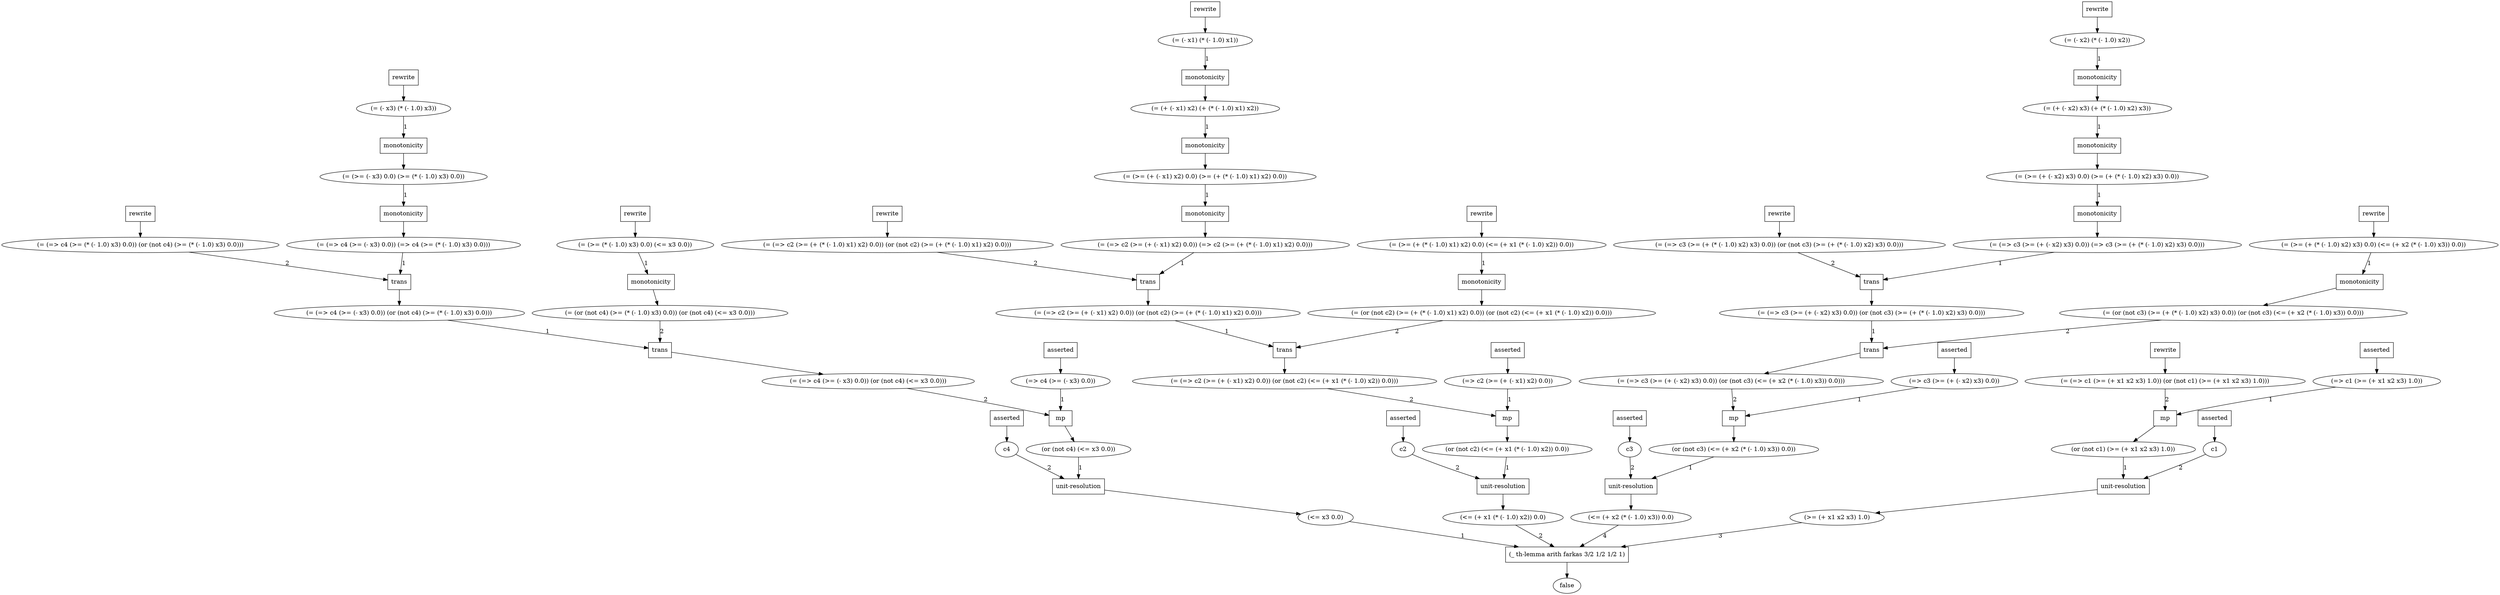 digraph {
f1 [ shape = "ellipse", label = "c1" ];
f2 [ shape = "ellipse", label = "c2" ];
f3 [ shape = "ellipse", label = "c3" ];
f4 [ shape = "ellipse", label = "c4" ];
f5 [ shape = "ellipse", label = "false" ];
f6 [ shape = "ellipse", label = "(<= x3 0.0)" ];
f7 [ shape = "ellipse", label = "(<= (+ x1 (* (- 1.0) x2)) 0.0)" ];
f8 [ shape = "ellipse", label = "(<= (+ x2 (* (- 1.0) x3)) 0.0)" ];
f9 [ shape = "ellipse", label = "(= (+ (- x1) x2) (+ (* (- 1.0) x1) x2))" ];
f10 [ shape = "ellipse", label = "(= (+ (- x2) x3) (+ (* (- 1.0) x2) x3))" ];
f11 [ shape = "ellipse", label = "(= (- x1) (* (- 1.0) x1))" ];
f12 [ shape = "ellipse", label = "(= (- x2) (* (- 1.0) x2))" ];
f13 [ shape = "ellipse", label = "(= (- x3) (* (- 1.0) x3))" ];
f14 [ shape = "ellipse", label = "(= (=> c1 (>= (+ x1 x2 x3) 1.0)) (or (not c1) (>= (+ x1 x2 x3) 1.0)))" ];
f15 [ shape = "ellipse", label = "(= (=> c2 (>= (+ (* (- 1.0) x1) x2) 0.0)) (or (not c2) (>= (+ (* (- 1.0) x1) x2) 0.0)))" ];
f16 [ shape = "ellipse", label = "(= (=> c2 (>= (+ (- x1) x2) 0.0)) (=> c2 (>= (+ (* (- 1.0) x1) x2) 0.0)))" ];
f17 [ shape = "ellipse", label = "(= (=> c2 (>= (+ (- x1) x2) 0.0)) (or (not c2) (<= (+ x1 (* (- 1.0) x2)) 0.0)))" ];
f18 [ shape = "ellipse", label = "(= (=> c2 (>= (+ (- x1) x2) 0.0)) (or (not c2) (>= (+ (* (- 1.0) x1) x2) 0.0)))" ];
f19 [ shape = "ellipse", label = "(= (=> c3 (>= (+ (* (- 1.0) x2) x3) 0.0)) (or (not c3) (>= (+ (* (- 1.0) x2) x3) 0.0)))" ];
f20 [ shape = "ellipse", label = "(= (=> c3 (>= (+ (- x2) x3) 0.0)) (=> c3 (>= (+ (* (- 1.0) x2) x3) 0.0)))" ];
f21 [ shape = "ellipse", label = "(= (=> c3 (>= (+ (- x2) x3) 0.0)) (or (not c3) (<= (+ x2 (* (- 1.0) x3)) 0.0)))" ];
f22 [ shape = "ellipse", label = "(= (=> c3 (>= (+ (- x2) x3) 0.0)) (or (not c3) (>= (+ (* (- 1.0) x2) x3) 0.0)))" ];
f23 [ shape = "ellipse", label = "(= (=> c4 (>= (* (- 1.0) x3) 0.0)) (or (not c4) (>= (* (- 1.0) x3) 0.0)))" ];
f24 [ shape = "ellipse", label = "(= (=> c4 (>= (- x3) 0.0)) (=> c4 (>= (* (- 1.0) x3) 0.0)))" ];
f25 [ shape = "ellipse", label = "(= (=> c4 (>= (- x3) 0.0)) (or (not c4) (<= x3 0.0)))" ];
f26 [ shape = "ellipse", label = "(= (=> c4 (>= (- x3) 0.0)) (or (not c4) (>= (* (- 1.0) x3) 0.0)))" ];
f27 [ shape = "ellipse", label = "(= (>= (* (- 1.0) x3) 0.0) (<= x3 0.0))" ];
f28 [ shape = "ellipse", label = "(= (>= (+ (* (- 1.0) x1) x2) 0.0) (<= (+ x1 (* (- 1.0) x2)) 0.0))" ];
f29 [ shape = "ellipse", label = "(= (>= (+ (* (- 1.0) x2) x3) 0.0) (<= (+ x2 (* (- 1.0) x3)) 0.0))" ];
f30 [ shape = "ellipse", label = "(= (>= (+ (- x1) x2) 0.0) (>= (+ (* (- 1.0) x1) x2) 0.0))" ];
f31 [ shape = "ellipse", label = "(= (>= (+ (- x2) x3) 0.0) (>= (+ (* (- 1.0) x2) x3) 0.0))" ];
f32 [ shape = "ellipse", label = "(= (>= (- x3) 0.0) (>= (* (- 1.0) x3) 0.0))" ];
f33 [ shape = "ellipse", label = "(= (or (not c2) (>= (+ (* (- 1.0) x1) x2) 0.0)) (or (not c2) (<= (+ x1 (* (- 1.0) x2)) 0.0)))" ];
f34 [ shape = "ellipse", label = "(= (or (not c3) (>= (+ (* (- 1.0) x2) x3) 0.0)) (or (not c3) (<= (+ x2 (* (- 1.0) x3)) 0.0)))" ];
f35 [ shape = "ellipse", label = "(= (or (not c4) (>= (* (- 1.0) x3) 0.0)) (or (not c4) (<= x3 0.0)))" ];
f36 [ shape = "ellipse", label = "(=> c1 (>= (+ x1 x2 x3) 1.0))" ];
f37 [ shape = "ellipse", label = "(=> c2 (>= (+ (- x1) x2) 0.0))" ];
f38 [ shape = "ellipse", label = "(=> c3 (>= (+ (- x2) x3) 0.0))" ];
f39 [ shape = "ellipse", label = "(=> c4 (>= (- x3) 0.0))" ];
f40 [ shape = "ellipse", label = "(>= (+ x1 x2 x3) 1.0)" ];
f41 [ shape = "ellipse", label = "(or (not c1) (>= (+ x1 x2 x3) 1.0))" ];
f42 [ shape = "ellipse", label = "(or (not c2) (<= (+ x1 (* (- 1.0) x2)) 0.0))" ];
f43 [ shape = "ellipse", label = "(or (not c3) (<= (+ x2 (* (- 1.0) x3)) 0.0))" ];
f44 [ shape = "ellipse", label = "(or (not c4) (<= x3 0.0))" ];
p1 [ shape = "box", label = "(_ th-lemma arith farkas 3/2 1/2 1/2 1)" ];
p2 [ shape = "box", label = "asserted" ];
p3 [ shape = "box", label = "asserted" ];
p4 [ shape = "box", label = "asserted" ];
p5 [ shape = "box", label = "asserted" ];
p6 [ shape = "box", label = "asserted" ];
p7 [ shape = "box", label = "asserted" ];
p8 [ shape = "box", label = "asserted" ];
p9 [ shape = "box", label = "asserted" ];
p10 [ shape = "box", label = "monotonicity" ];
p11 [ shape = "box", label = "monotonicity" ];
p12 [ shape = "box", label = "monotonicity" ];
p13 [ shape = "box", label = "monotonicity" ];
p14 [ shape = "box", label = "monotonicity" ];
p15 [ shape = "box", label = "monotonicity" ];
p16 [ shape = "box", label = "monotonicity" ];
p17 [ shape = "box", label = "monotonicity" ];
p18 [ shape = "box", label = "monotonicity" ];
p19 [ shape = "box", label = "monotonicity" ];
p20 [ shape = "box", label = "monotonicity" ];
p21 [ shape = "box", label = "mp" ];
p22 [ shape = "box", label = "mp" ];
p23 [ shape = "box", label = "mp" ];
p24 [ shape = "box", label = "mp" ];
p25 [ shape = "box", label = "rewrite" ];
p26 [ shape = "box", label = "rewrite" ];
p27 [ shape = "box", label = "rewrite" ];
p28 [ shape = "box", label = "rewrite" ];
p29 [ shape = "box", label = "rewrite" ];
p30 [ shape = "box", label = "rewrite" ];
p31 [ shape = "box", label = "rewrite" ];
p32 [ shape = "box", label = "rewrite" ];
p33 [ shape = "box", label = "rewrite" ];
p34 [ shape = "box", label = "rewrite" ];
p35 [ shape = "box", label = "trans" ];
p36 [ shape = "box", label = "trans" ];
p37 [ shape = "box", label = "trans" ];
p38 [ shape = "box", label = "trans" ];
p39 [ shape = "box", label = "trans" ];
p40 [ shape = "box", label = "trans" ];
p41 [ shape = "box", label = "unit-resolution" ];
p42 [ shape = "box", label = "unit-resolution" ];
p43 [ shape = "box", label = "unit-resolution" ];
p44 [ shape = "box", label = "unit-resolution" ];
p1 -> f5
f6 -> p1 [ label = "1" ];
f7 -> p1 [ label = "2" ];
f40 -> p1 [ label = "3" ];
f8 -> p1 [ label = "4" ];
p2 -> f1
p3 -> f2
p4 -> f3
p5 -> f4
p6 -> f36
p7 -> f37
p8 -> f38
p9 -> f39
p10 -> f9
f11 -> p10 [ label = "1" ];
p11 -> f10
f12 -> p11 [ label = "1" ];
p12 -> f16
f30 -> p12 [ label = "1" ];
p13 -> f20
f31 -> p13 [ label = "1" ];
p14 -> f24
f32 -> p14 [ label = "1" ];
p15 -> f30
f9 -> p15 [ label = "1" ];
p16 -> f31
f10 -> p16 [ label = "1" ];
p17 -> f32
f13 -> p17 [ label = "1" ];
p18 -> f33
f28 -> p18 [ label = "1" ];
p19 -> f34
f29 -> p19 [ label = "1" ];
p20 -> f35
f27 -> p20 [ label = "1" ];
p21 -> f41
f36 -> p21 [ label = "1" ];
f14 -> p21 [ label = "2" ];
p22 -> f42
f37 -> p22 [ label = "1" ];
f17 -> p22 [ label = "2" ];
p23 -> f43
f38 -> p23 [ label = "1" ];
f21 -> p23 [ label = "2" ];
p24 -> f44
f39 -> p24 [ label = "1" ];
f25 -> p24 [ label = "2" ];
p25 -> f11
p26 -> f12
p27 -> f13
p28 -> f14
p29 -> f15
p30 -> f19
p31 -> f23
p32 -> f27
p33 -> f28
p34 -> f29
p35 -> f17
f18 -> p35 [ label = "1" ];
f33 -> p35 [ label = "2" ];
p36 -> f18
f16 -> p36 [ label = "1" ];
f15 -> p36 [ label = "2" ];
p37 -> f21
f22 -> p37 [ label = "1" ];
f34 -> p37 [ label = "2" ];
p38 -> f22
f20 -> p38 [ label = "1" ];
f19 -> p38 [ label = "2" ];
p39 -> f25
f26 -> p39 [ label = "1" ];
f35 -> p39 [ label = "2" ];
p40 -> f26
f24 -> p40 [ label = "1" ];
f23 -> p40 [ label = "2" ];
p41 -> f6
f44 -> p41 [ label = "1" ];
f4 -> p41 [ label = "2" ];
p42 -> f7
f42 -> p42 [ label = "1" ];
f2 -> p42 [ label = "2" ];
p43 -> f8
f43 -> p43 [ label = "1" ];
f3 -> p43 [ label = "2" ];
p44 -> f40
f41 -> p44 [ label = "1" ];
f1 -> p44 [ label = "2" ];
}
